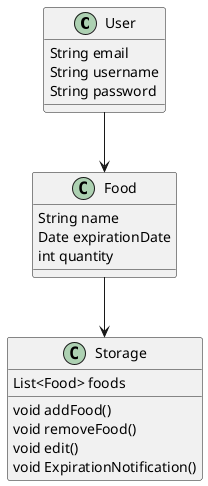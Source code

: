 @startuml
'https://plantuml.com/object-diagram

class User{
String email
String username
String password
}
class Food{
String name
Date expirationDate
int quantity
}

class Storage{
List<Food> foods
void addFood()
void removeFood()
void edit()
void ExpirationNotification()
}

User --> Food
Food --> Storage

@enduml